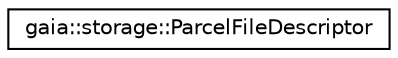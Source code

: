 digraph G
{
  edge [fontname="Helvetica",fontsize="10",labelfontname="Helvetica",labelfontsize="10"];
  node [fontname="Helvetica",fontsize="10",shape=record];
  rankdir=LR;
  Node1 [label="gaia::storage::ParcelFileDescriptor",height=0.2,width=0.4,color="black", fillcolor="white", style="filled",URL="$d9/d9f/classgaia_1_1storage_1_1_parcel_file_descriptor.html",tooltip="The FileDescriptor returned by gaia::core::Parcel#readFileDescriptor, allowing you to close it when d..."];
}
